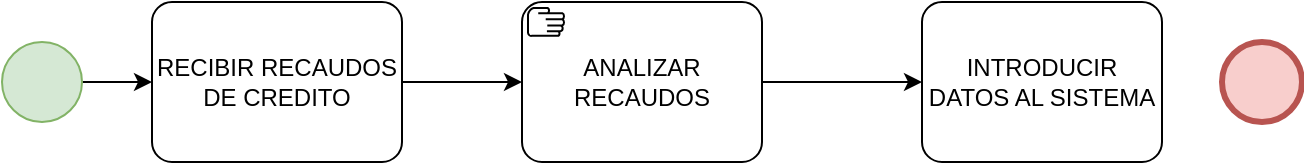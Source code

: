 <mxfile version="20.3.0" type="device"><diagram id="7pC6s9glv2hbtHWax7YW" name="Página-1"><mxGraphModel dx="868" dy="545" grid="1" gridSize="10" guides="1" tooltips="1" connect="1" arrows="1" fold="1" page="1" pageScale="1" pageWidth="827" pageHeight="1169" math="0" shadow="0"><root><mxCell id="0"/><mxCell id="1" parent="0"/><mxCell id="xBU3u3ndl3WmXHIgy0Ui-7" value="" style="edgeStyle=orthogonalEdgeStyle;rounded=0;orthogonalLoop=1;jettySize=auto;html=1;" edge="1" parent="1" source="xBU3u3ndl3WmXHIgy0Ui-1" target="xBU3u3ndl3WmXHIgy0Ui-2"><mxGeometry relative="1" as="geometry"/></mxCell><mxCell id="xBU3u3ndl3WmXHIgy0Ui-1" value="" style="points=[[0.145,0.145,0],[0.5,0,0],[0.855,0.145,0],[1,0.5,0],[0.855,0.855,0],[0.5,1,0],[0.145,0.855,0],[0,0.5,0]];shape=mxgraph.bpmn.event;html=1;verticalLabelPosition=bottom;labelBackgroundColor=#ffffff;verticalAlign=top;align=center;perimeter=ellipsePerimeter;outlineConnect=0;aspect=fixed;outline=standard;symbol=general;fillColor=#d5e8d4;strokeColor=#82b366;" vertex="1" parent="1"><mxGeometry x="160" y="360" width="40" height="40" as="geometry"/></mxCell><mxCell id="xBU3u3ndl3WmXHIgy0Ui-36" value="" style="edgeStyle=orthogonalEdgeStyle;rounded=0;orthogonalLoop=1;jettySize=auto;html=1;" edge="1" parent="1" source="xBU3u3ndl3WmXHIgy0Ui-2" target="xBU3u3ndl3WmXHIgy0Ui-33"><mxGeometry relative="1" as="geometry"/></mxCell><mxCell id="xBU3u3ndl3WmXHIgy0Ui-2" value="RECIBIR RECAUDOS DE CREDITO" style="points=[[0.25,0,0],[0.5,0,0],[0.75,0,0],[1,0.25,0],[1,0.5,0],[1,0.75,0],[0.75,1,0],[0.5,1,0],[0.25,1,0],[0,0.75,0],[0,0.5,0],[0,0.25,0]];shape=mxgraph.bpmn.task;whiteSpace=wrap;rectStyle=rounded;size=10;taskMarker=abstract;" vertex="1" parent="1"><mxGeometry x="235" y="340" width="125" height="80" as="geometry"/></mxCell><mxCell id="xBU3u3ndl3WmXHIgy0Ui-3" value="INTRODUCIR DATOS AL SISTEMA" style="points=[[0.25,0,0],[0.5,0,0],[0.75,0,0],[1,0.25,0],[1,0.5,0],[1,0.75,0],[0.75,1,0],[0.5,1,0],[0.25,1,0],[0,0.75,0],[0,0.5,0],[0,0.25,0]];shape=mxgraph.bpmn.task;whiteSpace=wrap;rectStyle=rounded;size=10;taskMarker=abstract;" vertex="1" parent="1"><mxGeometry x="620" y="340" width="120" height="80" as="geometry"/></mxCell><mxCell id="xBU3u3ndl3WmXHIgy0Ui-8" value="" style="points=[[0.145,0.145,0],[0.5,0,0],[0.855,0.145,0],[1,0.5,0],[0.855,0.855,0],[0.5,1,0],[0.145,0.855,0],[0,0.5,0]];shape=mxgraph.bpmn.event;html=1;verticalLabelPosition=bottom;labelBackgroundColor=#ffffff;verticalAlign=top;align=center;perimeter=ellipsePerimeter;outlineConnect=0;aspect=fixed;outline=end;symbol=terminate2;fillColor=#f8cecc;strokeColor=#b85450;" vertex="1" parent="1"><mxGeometry x="770" y="360" width="40" height="40" as="geometry"/></mxCell><mxCell id="xBU3u3ndl3WmXHIgy0Ui-35" value="" style="edgeStyle=orthogonalEdgeStyle;rounded=0;orthogonalLoop=1;jettySize=auto;html=1;" edge="1" parent="1" source="xBU3u3ndl3WmXHIgy0Ui-33" target="xBU3u3ndl3WmXHIgy0Ui-3"><mxGeometry relative="1" as="geometry"/></mxCell><mxCell id="xBU3u3ndl3WmXHIgy0Ui-33" value="ANALIZAR RECAUDOS" style="points=[[0.25,0,0],[0.5,0,0],[0.75,0,0],[1,0.25,0],[1,0.5,0],[1,0.75,0],[0.75,1,0],[0.5,1,0],[0.25,1,0],[0,0.75,0],[0,0.5,0],[0,0.25,0]];shape=mxgraph.bpmn.task;whiteSpace=wrap;rectStyle=rounded;size=10;taskMarker=manual;" vertex="1" parent="1"><mxGeometry x="420" y="340" width="120" height="80" as="geometry"/></mxCell></root></mxGraphModel></diagram></mxfile>